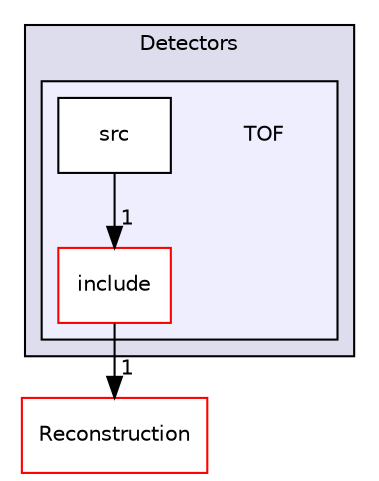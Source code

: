 digraph "/home/travis/build/AliceO2Group/AliceO2/DataFormats/Detectors/TOF" {
  bgcolor=transparent;
  compound=true
  node [ fontsize="10", fontname="Helvetica"];
  edge [ labelfontsize="10", labelfontname="Helvetica"];
  subgraph clusterdir_2801adc79bf3c286b1b479858d2cade4 {
    graph [ bgcolor="#ddddee", pencolor="black", label="Detectors" fontname="Helvetica", fontsize="10", URL="dir_2801adc79bf3c286b1b479858d2cade4.html"]
  subgraph clusterdir_b78a6db121207500afab70b350b99369 {
    graph [ bgcolor="#eeeeff", pencolor="black", label="" URL="dir_b78a6db121207500afab70b350b99369.html"];
    dir_b78a6db121207500afab70b350b99369 [shape=plaintext label="TOF"];
    dir_52a450538d7572a32cbfb94425157f6b [shape=box label="include" color="red" fillcolor="white" style="filled" URL="dir_52a450538d7572a32cbfb94425157f6b.html"];
    dir_c9d1e04a1bf290ef3fcd6f208d358a0b [shape=box label="src" color="black" fillcolor="white" style="filled" URL="dir_c9d1e04a1bf290ef3fcd6f208d358a0b.html"];
  }
  }
  dir_d269712cc31e133b892a3b3f6424741a [shape=box label="Reconstruction" color="red" URL="dir_d269712cc31e133b892a3b3f6424741a.html"];
  dir_52a450538d7572a32cbfb94425157f6b->dir_d269712cc31e133b892a3b3f6424741a [headlabel="1", labeldistance=1.5 headhref="dir_000075_000103.html"];
  dir_c9d1e04a1bf290ef3fcd6f208d358a0b->dir_52a450538d7572a32cbfb94425157f6b [headlabel="1", labeldistance=1.5 headhref="dir_000087_000075.html"];
}
